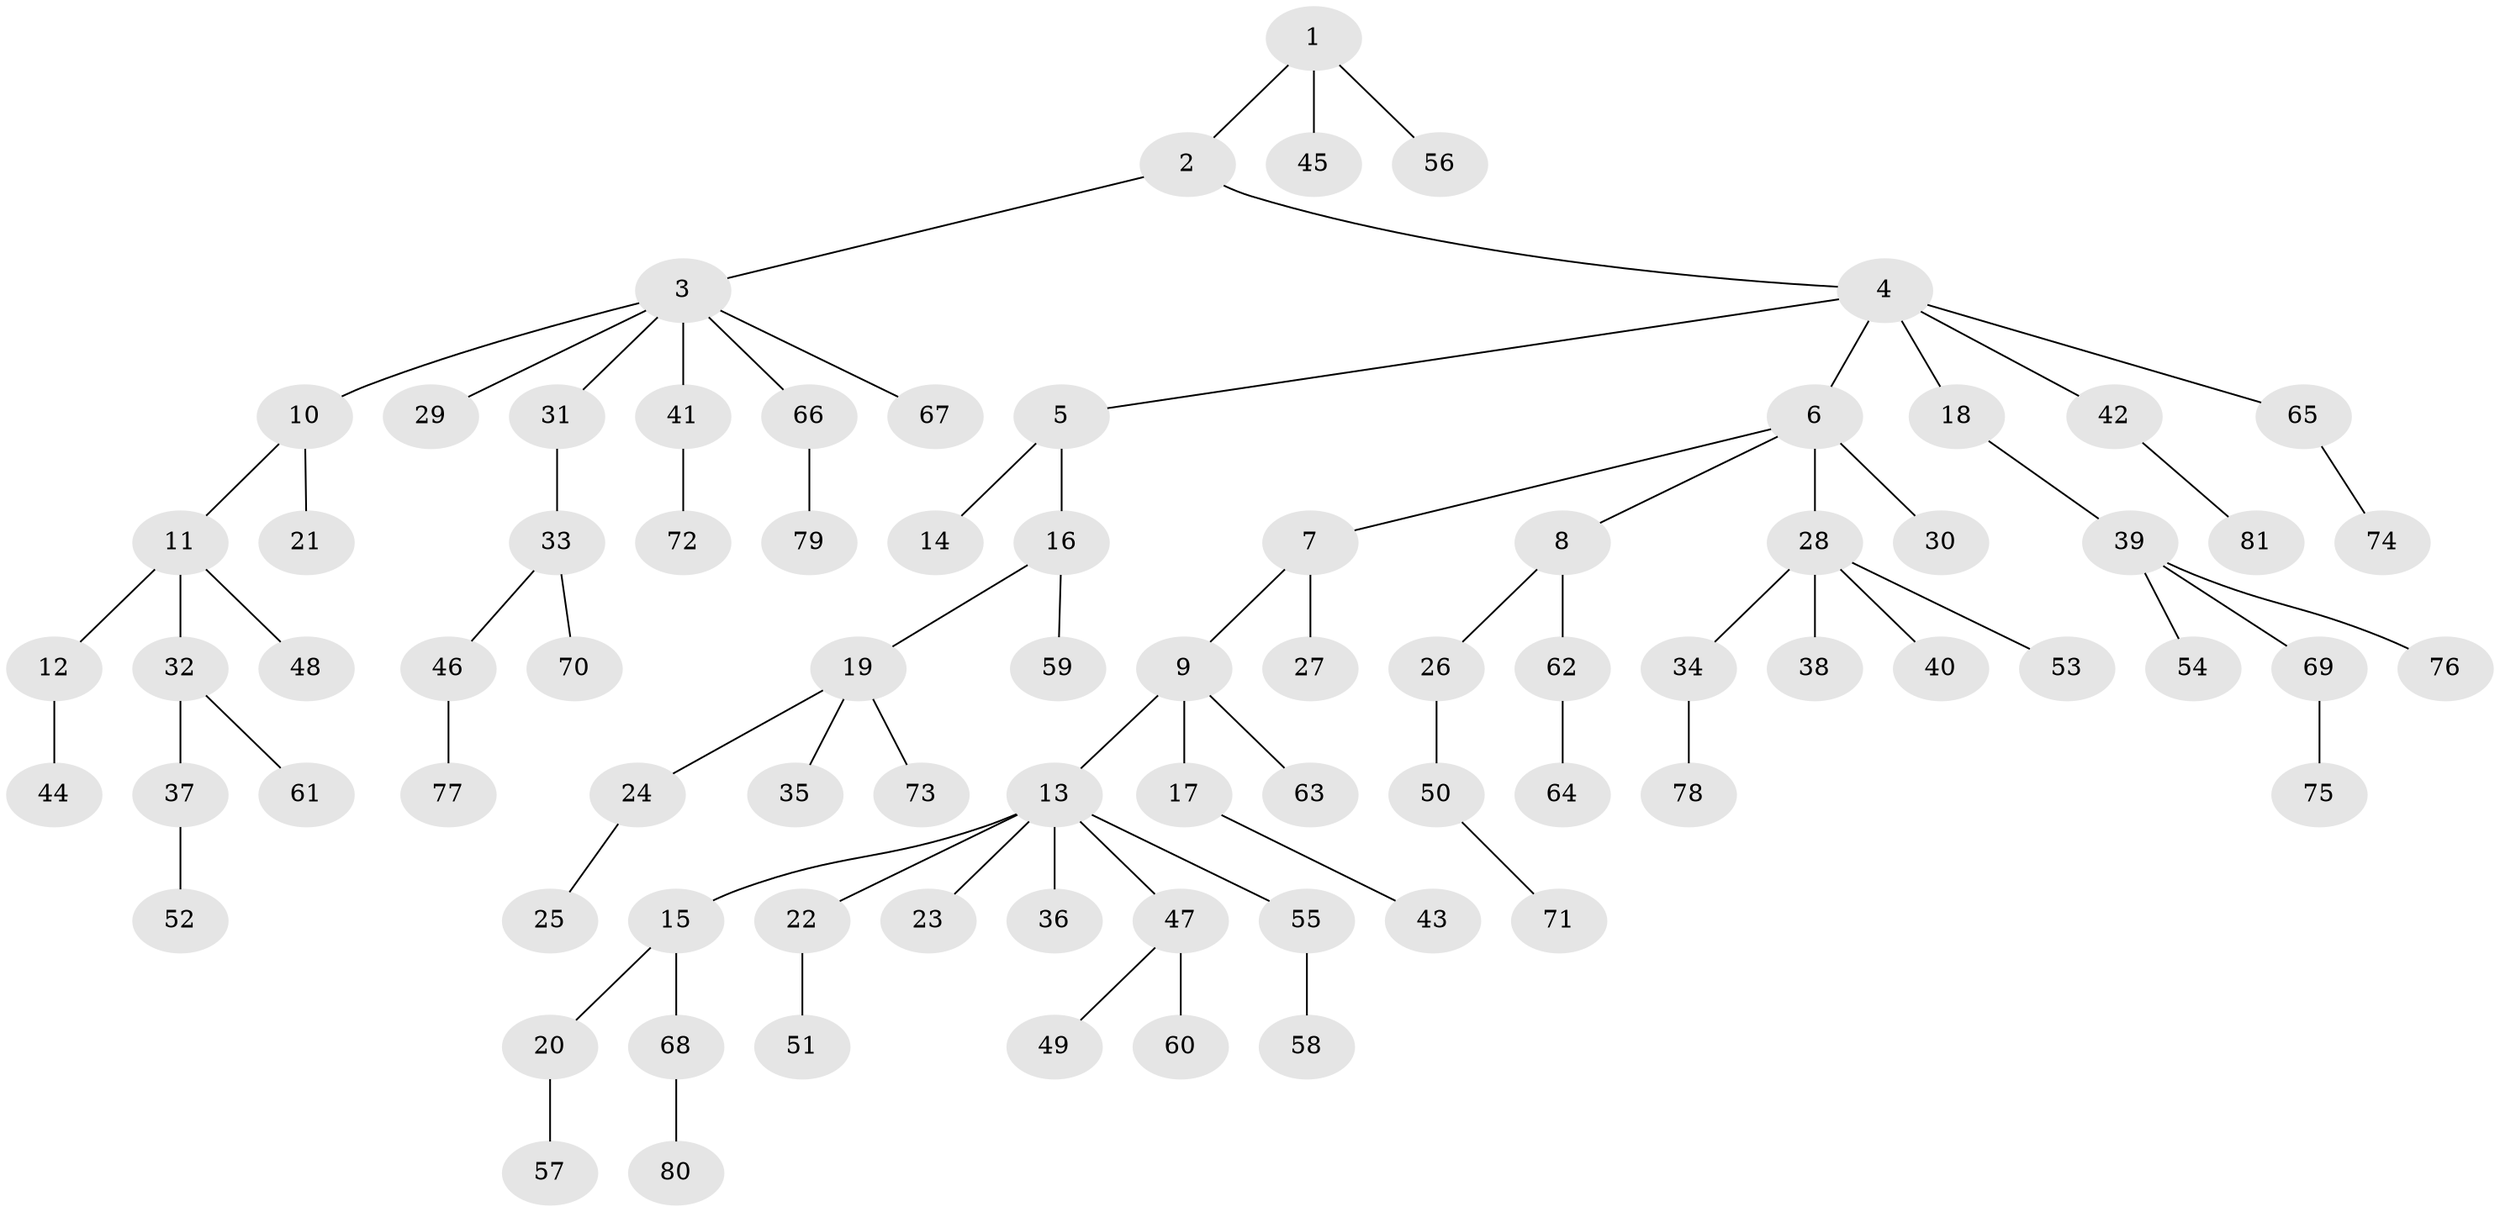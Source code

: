 // Generated by graph-tools (version 1.1) at 2025/50/03/09/25 03:50:18]
// undirected, 81 vertices, 80 edges
graph export_dot {
graph [start="1"]
  node [color=gray90,style=filled];
  1;
  2;
  3;
  4;
  5;
  6;
  7;
  8;
  9;
  10;
  11;
  12;
  13;
  14;
  15;
  16;
  17;
  18;
  19;
  20;
  21;
  22;
  23;
  24;
  25;
  26;
  27;
  28;
  29;
  30;
  31;
  32;
  33;
  34;
  35;
  36;
  37;
  38;
  39;
  40;
  41;
  42;
  43;
  44;
  45;
  46;
  47;
  48;
  49;
  50;
  51;
  52;
  53;
  54;
  55;
  56;
  57;
  58;
  59;
  60;
  61;
  62;
  63;
  64;
  65;
  66;
  67;
  68;
  69;
  70;
  71;
  72;
  73;
  74;
  75;
  76;
  77;
  78;
  79;
  80;
  81;
  1 -- 2;
  1 -- 45;
  1 -- 56;
  2 -- 3;
  2 -- 4;
  3 -- 10;
  3 -- 29;
  3 -- 31;
  3 -- 41;
  3 -- 66;
  3 -- 67;
  4 -- 5;
  4 -- 6;
  4 -- 18;
  4 -- 42;
  4 -- 65;
  5 -- 14;
  5 -- 16;
  6 -- 7;
  6 -- 8;
  6 -- 28;
  6 -- 30;
  7 -- 9;
  7 -- 27;
  8 -- 26;
  8 -- 62;
  9 -- 13;
  9 -- 17;
  9 -- 63;
  10 -- 11;
  10 -- 21;
  11 -- 12;
  11 -- 32;
  11 -- 48;
  12 -- 44;
  13 -- 15;
  13 -- 22;
  13 -- 23;
  13 -- 36;
  13 -- 47;
  13 -- 55;
  15 -- 20;
  15 -- 68;
  16 -- 19;
  16 -- 59;
  17 -- 43;
  18 -- 39;
  19 -- 24;
  19 -- 35;
  19 -- 73;
  20 -- 57;
  22 -- 51;
  24 -- 25;
  26 -- 50;
  28 -- 34;
  28 -- 38;
  28 -- 40;
  28 -- 53;
  31 -- 33;
  32 -- 37;
  32 -- 61;
  33 -- 46;
  33 -- 70;
  34 -- 78;
  37 -- 52;
  39 -- 54;
  39 -- 69;
  39 -- 76;
  41 -- 72;
  42 -- 81;
  46 -- 77;
  47 -- 49;
  47 -- 60;
  50 -- 71;
  55 -- 58;
  62 -- 64;
  65 -- 74;
  66 -- 79;
  68 -- 80;
  69 -- 75;
}
